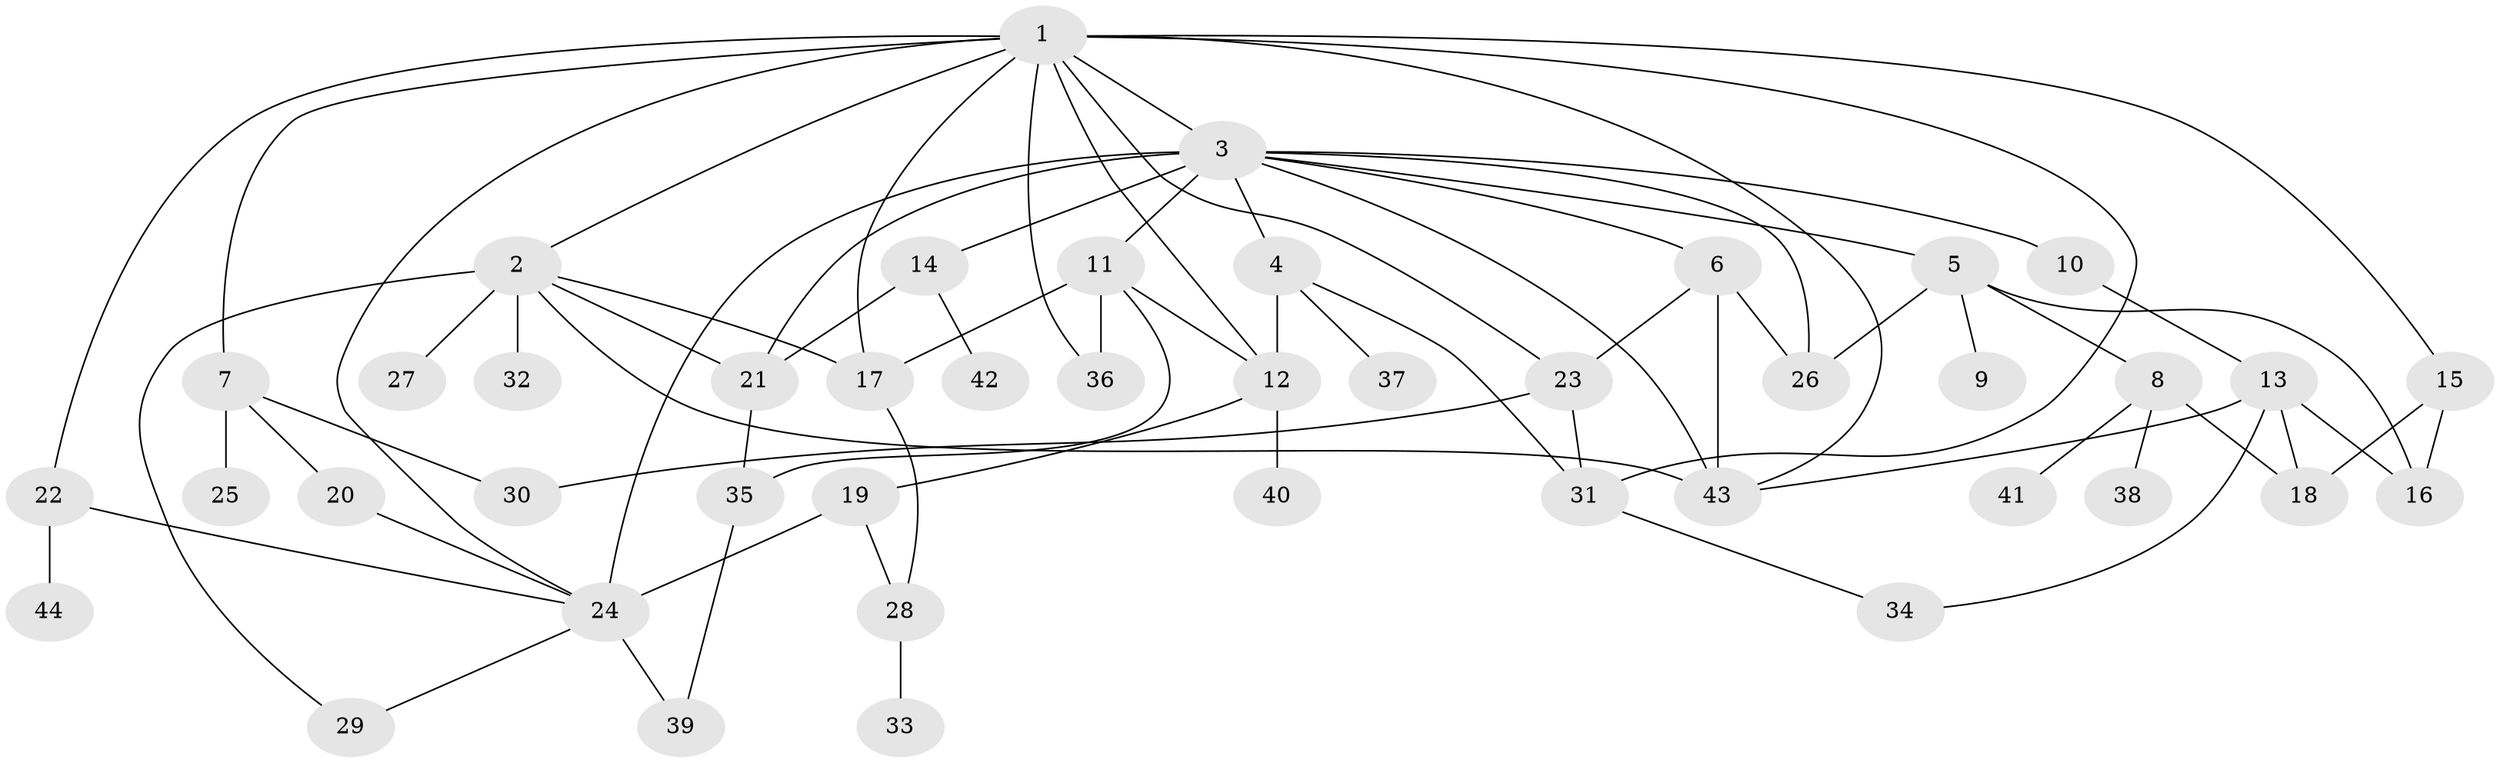 // original degree distribution, {22: 0.006896551724137931, 11: 0.006896551724137931, 26: 0.006896551724137931, 7: 0.020689655172413793, 3: 0.09655172413793103, 4: 0.07586206896551724, 2: 0.18620689655172415, 1: 0.5241379310344828, 9: 0.013793103448275862, 6: 0.034482758620689655, 5: 0.027586206896551724}
// Generated by graph-tools (version 1.1) at 2025/50/03/04/25 22:50:39]
// undirected, 44 vertices, 73 edges
graph export_dot {
  node [color=gray90,style=filled];
  1;
  2;
  3;
  4;
  5;
  6;
  7;
  8;
  9;
  10;
  11;
  12;
  13;
  14;
  15;
  16;
  17;
  18;
  19;
  20;
  21;
  22;
  23;
  24;
  25;
  26;
  27;
  28;
  29;
  30;
  31;
  32;
  33;
  34;
  35;
  36;
  37;
  38;
  39;
  40;
  41;
  42;
  43;
  44;
  1 -- 2 [weight=1.0];
  1 -- 3 [weight=1.0];
  1 -- 7 [weight=1.0];
  1 -- 12 [weight=1.0];
  1 -- 15 [weight=1.0];
  1 -- 17 [weight=1.0];
  1 -- 22 [weight=1.0];
  1 -- 23 [weight=1.0];
  1 -- 24 [weight=1.0];
  1 -- 31 [weight=1.0];
  1 -- 36 [weight=1.0];
  1 -- 43 [weight=1.0];
  2 -- 17 [weight=1.0];
  2 -- 21 [weight=1.0];
  2 -- 27 [weight=1.0];
  2 -- 29 [weight=1.0];
  2 -- 32 [weight=3.0];
  2 -- 43 [weight=1.0];
  3 -- 4 [weight=1.0];
  3 -- 5 [weight=1.0];
  3 -- 6 [weight=1.0];
  3 -- 10 [weight=1.0];
  3 -- 11 [weight=1.0];
  3 -- 14 [weight=1.0];
  3 -- 21 [weight=1.0];
  3 -- 24 [weight=11.0];
  3 -- 26 [weight=1.0];
  3 -- 43 [weight=1.0];
  4 -- 12 [weight=2.0];
  4 -- 31 [weight=1.0];
  4 -- 37 [weight=2.0];
  5 -- 8 [weight=1.0];
  5 -- 9 [weight=1.0];
  5 -- 16 [weight=1.0];
  5 -- 26 [weight=1.0];
  6 -- 23 [weight=1.0];
  6 -- 26 [weight=1.0];
  6 -- 43 [weight=1.0];
  7 -- 20 [weight=3.0];
  7 -- 25 [weight=1.0];
  7 -- 30 [weight=1.0];
  8 -- 18 [weight=1.0];
  8 -- 38 [weight=1.0];
  8 -- 41 [weight=1.0];
  10 -- 13 [weight=1.0];
  11 -- 12 [weight=1.0];
  11 -- 17 [weight=1.0];
  11 -- 35 [weight=1.0];
  11 -- 36 [weight=1.0];
  12 -- 19 [weight=1.0];
  12 -- 40 [weight=1.0];
  13 -- 16 [weight=1.0];
  13 -- 18 [weight=1.0];
  13 -- 34 [weight=1.0];
  13 -- 43 [weight=1.0];
  14 -- 21 [weight=1.0];
  14 -- 42 [weight=1.0];
  15 -- 16 [weight=1.0];
  15 -- 18 [weight=1.0];
  17 -- 28 [weight=1.0];
  19 -- 24 [weight=1.0];
  19 -- 28 [weight=1.0];
  20 -- 24 [weight=1.0];
  21 -- 35 [weight=1.0];
  22 -- 24 [weight=2.0];
  22 -- 44 [weight=1.0];
  23 -- 30 [weight=1.0];
  23 -- 31 [weight=1.0];
  24 -- 29 [weight=1.0];
  24 -- 39 [weight=1.0];
  28 -- 33 [weight=2.0];
  31 -- 34 [weight=1.0];
  35 -- 39 [weight=1.0];
}
